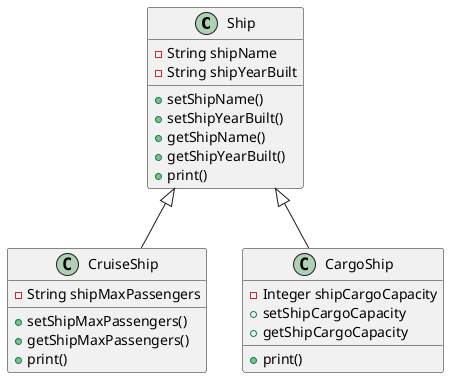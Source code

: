 @startuml
class Ship {
    -String shipName
    -String shipYearBuilt
    +setShipName()
    +setShipYearBuilt()
    +getShipName()
    +getShipYearBuilt()
    +print()
}
class CruiseShip {
    -String shipMaxPassengers
    +setShipMaxPassengers()
    +getShipMaxPassengers()
    +print()
}
class CargoShip {
    -Integer shipCargoCapacity
    +setShipCargoCapacity
    +getShipCargoCapacity
    +print()
}
Ship <|-- CruiseShip
Ship <|-- CargoShip

@enduml